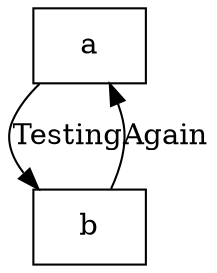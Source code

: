 digraph example {
  node [ shape = box ];
  a -> b [ label="Testing", pos="e,100,30 s,100,-30 55,0" ];
  b -> a [ label="Again", pos="e,-100,30 s,-100,-30 -55,0" ];
}